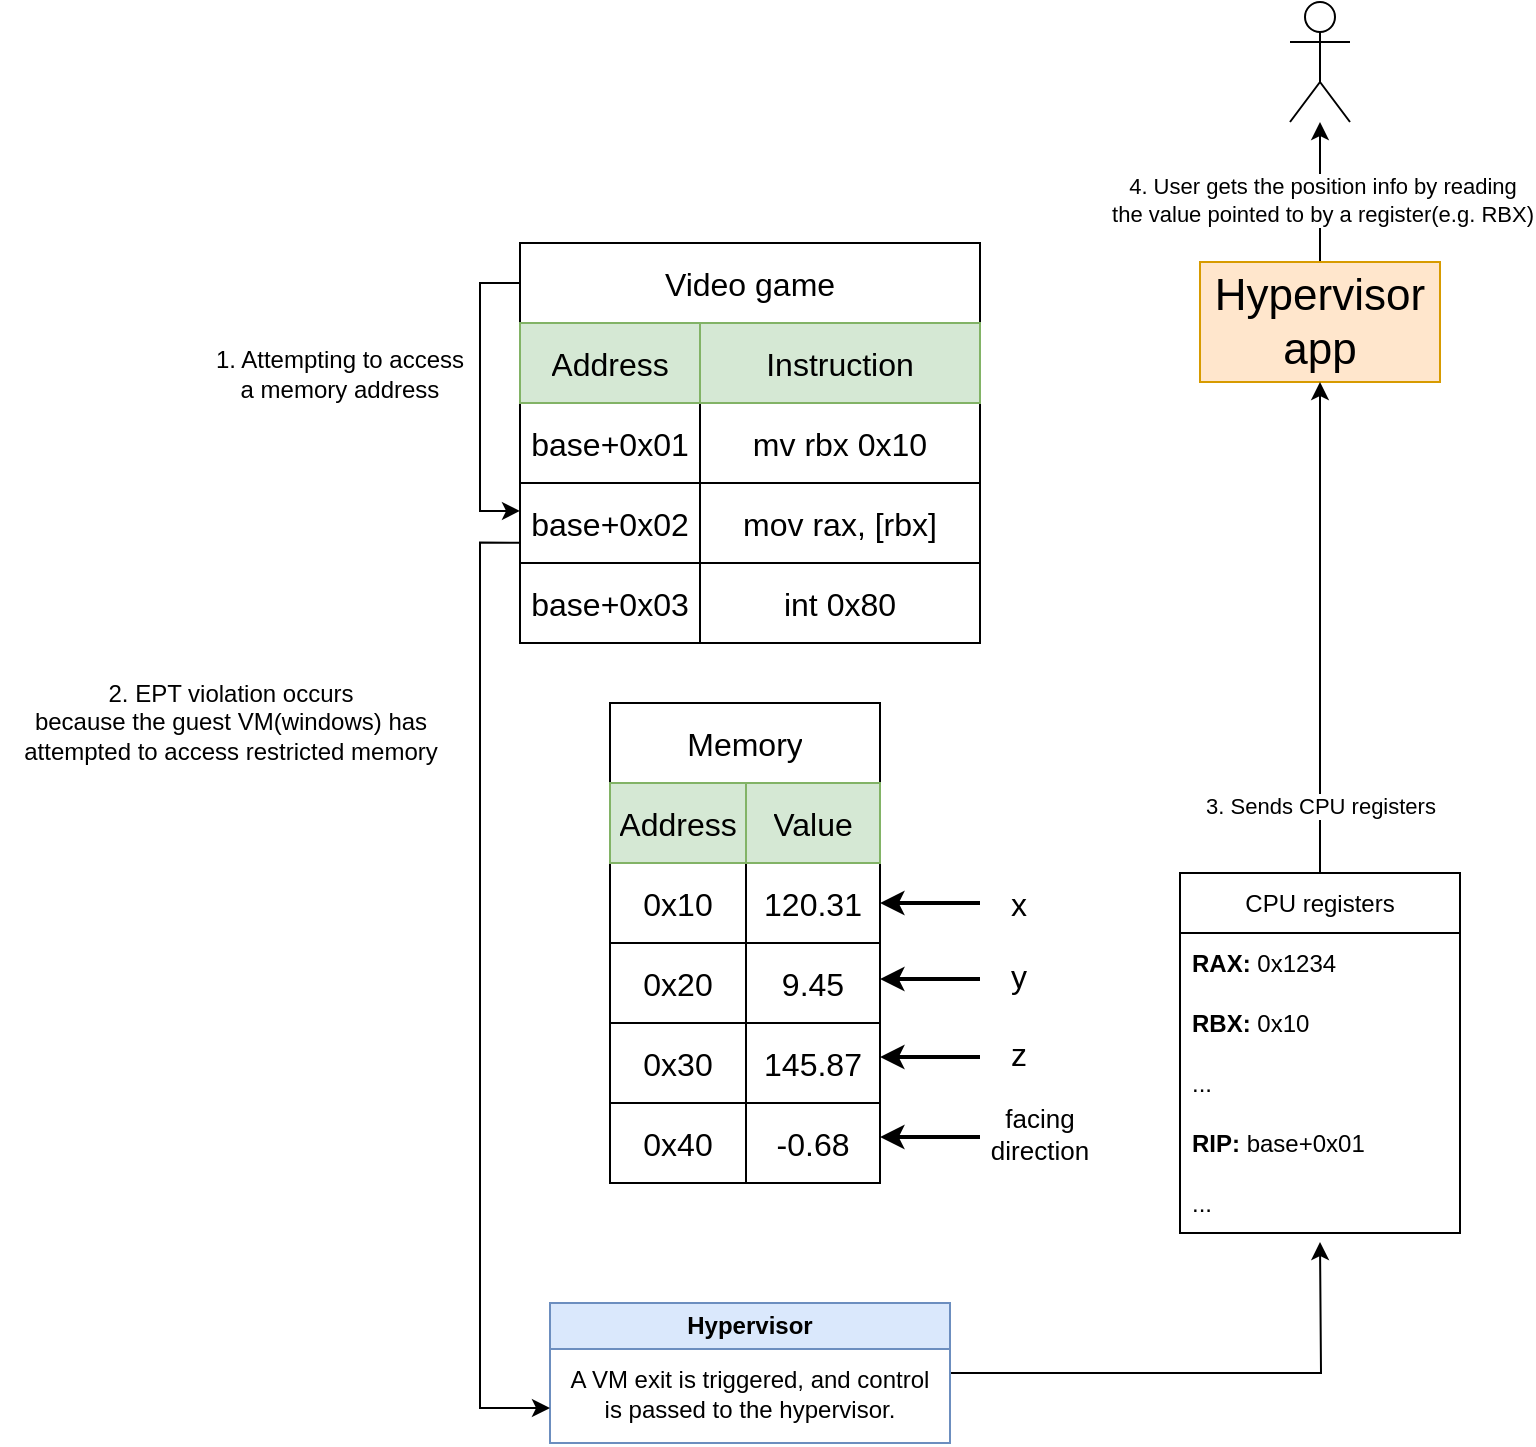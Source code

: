 <mxfile version="26.0.14">
  <diagram name="Page-1" id="G9ifJQ4g6TrN1BijheMH">
    <mxGraphModel dx="1430" dy="790" grid="1" gridSize="10" guides="1" tooltips="1" connect="1" arrows="1" fold="1" page="1" pageScale="1" pageWidth="850" pageHeight="1100" math="0" shadow="0">
      <root>
        <mxCell id="0" />
        <mxCell id="1" parent="0" />
        <mxCell id="hTknCnMsD0R82yOyaQMN-39" value="" style="shape=table;startSize=0;container=1;collapsible=0;childLayout=tableLayout;fontSize=16;" parent="1" vertex="1">
          <mxGeometry x="375" y="440.53" width="135" height="240" as="geometry" />
        </mxCell>
        <mxCell id="hTknCnMsD0R82yOyaQMN-40" value="" style="shape=tableRow;horizontal=0;startSize=0;swimlaneHead=0;swimlaneBody=0;strokeColor=inherit;top=0;left=0;bottom=0;right=0;collapsible=0;dropTarget=0;fillColor=none;points=[[0,0.5],[1,0.5]];portConstraint=eastwest;fontSize=16;" parent="hTknCnMsD0R82yOyaQMN-39" vertex="1">
          <mxGeometry width="135" height="40" as="geometry" />
        </mxCell>
        <mxCell id="hTknCnMsD0R82yOyaQMN-41" value="Memory" style="shape=partialRectangle;html=1;whiteSpace=wrap;connectable=0;strokeColor=inherit;overflow=hidden;fillColor=none;top=0;left=0;bottom=0;right=0;pointerEvents=1;fontSize=16;rowspan=1;colspan=2;" parent="hTknCnMsD0R82yOyaQMN-40" vertex="1">
          <mxGeometry width="135" height="40" as="geometry">
            <mxRectangle width="68" height="40" as="alternateBounds" />
          </mxGeometry>
        </mxCell>
        <mxCell id="hTknCnMsD0R82yOyaQMN-42" value="" style="shape=partialRectangle;html=1;whiteSpace=wrap;connectable=0;strokeColor=inherit;overflow=hidden;fillColor=none;top=0;left=0;bottom=0;right=0;pointerEvents=1;fontSize=16;" parent="hTknCnMsD0R82yOyaQMN-40" vertex="1" visible="0">
          <mxGeometry x="68" width="67" height="40" as="geometry">
            <mxRectangle width="67" height="40" as="alternateBounds" />
          </mxGeometry>
        </mxCell>
        <mxCell id="hTknCnMsD0R82yOyaQMN-44" value="" style="shape=tableRow;horizontal=0;startSize=0;swimlaneHead=0;swimlaneBody=0;strokeColor=inherit;top=0;left=0;bottom=0;right=0;collapsible=0;dropTarget=0;fillColor=none;points=[[0,0.5],[1,0.5]];portConstraint=eastwest;fontSize=16;" parent="hTknCnMsD0R82yOyaQMN-39" vertex="1">
          <mxGeometry y="40" width="135" height="40" as="geometry" />
        </mxCell>
        <mxCell id="hTknCnMsD0R82yOyaQMN-45" value="Address" style="shape=partialRectangle;html=1;whiteSpace=wrap;connectable=0;strokeColor=#82b366;overflow=hidden;fillColor=#d5e8d4;top=1;left=1;bottom=1;right=1;pointerEvents=1;fontSize=16;" parent="hTknCnMsD0R82yOyaQMN-44" vertex="1">
          <mxGeometry width="68" height="40" as="geometry">
            <mxRectangle width="68" height="40" as="alternateBounds" />
          </mxGeometry>
        </mxCell>
        <mxCell id="hTknCnMsD0R82yOyaQMN-46" value="Value" style="shape=partialRectangle;html=1;whiteSpace=wrap;connectable=0;strokeColor=#82b366;overflow=hidden;fillColor=#d5e8d4;top=1;left=1;bottom=1;right=1;pointerEvents=1;fontSize=16;" parent="hTknCnMsD0R82yOyaQMN-44" vertex="1">
          <mxGeometry x="68" width="67" height="40" as="geometry">
            <mxRectangle width="67" height="40" as="alternateBounds" />
          </mxGeometry>
        </mxCell>
        <mxCell id="hTknCnMsD0R82yOyaQMN-48" value="" style="shape=tableRow;horizontal=0;startSize=0;swimlaneHead=0;swimlaneBody=0;strokeColor=inherit;top=0;left=0;bottom=0;right=0;collapsible=0;dropTarget=0;fillColor=none;points=[[0,0.5],[1,0.5]];portConstraint=eastwest;fontSize=16;" parent="hTknCnMsD0R82yOyaQMN-39" vertex="1">
          <mxGeometry y="80" width="135" height="40" as="geometry" />
        </mxCell>
        <mxCell id="hTknCnMsD0R82yOyaQMN-49" value="0x10" style="shape=partialRectangle;html=1;whiteSpace=wrap;connectable=0;strokeColor=inherit;overflow=hidden;fillColor=none;top=0;left=0;bottom=0;right=0;pointerEvents=1;fontSize=16;" parent="hTknCnMsD0R82yOyaQMN-48" vertex="1">
          <mxGeometry width="68" height="40" as="geometry">
            <mxRectangle width="68" height="40" as="alternateBounds" />
          </mxGeometry>
        </mxCell>
        <mxCell id="hTknCnMsD0R82yOyaQMN-50" value="120.31" style="shape=partialRectangle;html=1;whiteSpace=wrap;connectable=0;strokeColor=inherit;overflow=hidden;fillColor=none;top=0;left=0;bottom=0;right=0;pointerEvents=1;fontSize=16;" parent="hTknCnMsD0R82yOyaQMN-48" vertex="1">
          <mxGeometry x="68" width="67" height="40" as="geometry">
            <mxRectangle width="67" height="40" as="alternateBounds" />
          </mxGeometry>
        </mxCell>
        <mxCell id="hTknCnMsD0R82yOyaQMN-58" style="shape=tableRow;horizontal=0;startSize=0;swimlaneHead=0;swimlaneBody=0;strokeColor=inherit;top=0;left=0;bottom=0;right=0;collapsible=0;dropTarget=0;fillColor=none;points=[[0,0.5],[1,0.5]];portConstraint=eastwest;fontSize=16;" parent="hTknCnMsD0R82yOyaQMN-39" vertex="1">
          <mxGeometry y="120" width="135" height="40" as="geometry" />
        </mxCell>
        <mxCell id="hTknCnMsD0R82yOyaQMN-59" value="0x20" style="shape=partialRectangle;html=1;whiteSpace=wrap;connectable=0;strokeColor=inherit;overflow=hidden;fillColor=none;top=0;left=0;bottom=0;right=0;pointerEvents=1;fontSize=16;align=center;" parent="hTknCnMsD0R82yOyaQMN-58" vertex="1">
          <mxGeometry width="68" height="40" as="geometry">
            <mxRectangle width="68" height="40" as="alternateBounds" />
          </mxGeometry>
        </mxCell>
        <mxCell id="hTknCnMsD0R82yOyaQMN-60" value="9.45" style="shape=partialRectangle;html=1;whiteSpace=wrap;connectable=0;strokeColor=inherit;overflow=hidden;fillColor=none;top=0;left=0;bottom=0;right=0;pointerEvents=1;fontSize=16;" parent="hTknCnMsD0R82yOyaQMN-58" vertex="1">
          <mxGeometry x="68" width="67" height="40" as="geometry">
            <mxRectangle width="67" height="40" as="alternateBounds" />
          </mxGeometry>
        </mxCell>
        <mxCell id="hTknCnMsD0R82yOyaQMN-55" style="shape=tableRow;horizontal=0;startSize=0;swimlaneHead=0;swimlaneBody=0;strokeColor=inherit;top=0;left=0;bottom=0;right=0;collapsible=0;dropTarget=0;fillColor=none;points=[[0,0.5],[1,0.5]];portConstraint=eastwest;fontSize=16;" parent="hTknCnMsD0R82yOyaQMN-39" vertex="1">
          <mxGeometry y="160" width="135" height="40" as="geometry" />
        </mxCell>
        <mxCell id="hTknCnMsD0R82yOyaQMN-56" value="0x30" style="shape=partialRectangle;html=1;whiteSpace=wrap;connectable=0;strokeColor=inherit;overflow=hidden;fillColor=none;top=0;left=0;bottom=0;right=0;pointerEvents=1;fontSize=16;" parent="hTknCnMsD0R82yOyaQMN-55" vertex="1">
          <mxGeometry width="68" height="40" as="geometry">
            <mxRectangle width="68" height="40" as="alternateBounds" />
          </mxGeometry>
        </mxCell>
        <mxCell id="hTknCnMsD0R82yOyaQMN-57" value="145.87" style="shape=partialRectangle;html=1;whiteSpace=wrap;connectable=0;strokeColor=inherit;overflow=hidden;fillColor=none;top=0;left=0;bottom=0;right=0;pointerEvents=1;fontSize=16;" parent="hTknCnMsD0R82yOyaQMN-55" vertex="1">
          <mxGeometry x="68" width="67" height="40" as="geometry">
            <mxRectangle width="67" height="40" as="alternateBounds" />
          </mxGeometry>
        </mxCell>
        <mxCell id="hTknCnMsD0R82yOyaQMN-52" style="shape=tableRow;horizontal=0;startSize=0;swimlaneHead=0;swimlaneBody=0;strokeColor=inherit;top=0;left=0;bottom=0;right=0;collapsible=0;dropTarget=0;fillColor=none;points=[[0,0.5],[1,0.5]];portConstraint=eastwest;fontSize=16;" parent="hTknCnMsD0R82yOyaQMN-39" vertex="1">
          <mxGeometry y="200" width="135" height="40" as="geometry" />
        </mxCell>
        <mxCell id="hTknCnMsD0R82yOyaQMN-53" value="0x40" style="shape=partialRectangle;html=1;whiteSpace=wrap;connectable=0;strokeColor=inherit;overflow=hidden;fillColor=none;top=0;left=0;bottom=0;right=0;pointerEvents=1;fontSize=16;" parent="hTknCnMsD0R82yOyaQMN-52" vertex="1">
          <mxGeometry width="68" height="40" as="geometry">
            <mxRectangle width="68" height="40" as="alternateBounds" />
          </mxGeometry>
        </mxCell>
        <mxCell id="hTknCnMsD0R82yOyaQMN-54" value="-0.68" style="shape=partialRectangle;html=1;whiteSpace=wrap;connectable=0;strokeColor=inherit;overflow=hidden;fillColor=none;top=0;left=0;bottom=0;right=0;pointerEvents=1;fontSize=16;" parent="hTknCnMsD0R82yOyaQMN-52" vertex="1">
          <mxGeometry x="68" width="67" height="40" as="geometry">
            <mxRectangle width="67" height="40" as="alternateBounds" />
          </mxGeometry>
        </mxCell>
        <mxCell id="hTknCnMsD0R82yOyaQMN-61" value="" style="endArrow=classic;html=1;rounded=0;entryX=1;entryY=0.5;entryDx=0;entryDy=0;strokeWidth=2;exitX=0;exitY=0.5;exitDx=0;exitDy=0;" parent="1" source="hTknCnMsD0R82yOyaQMN-64" target="hTknCnMsD0R82yOyaQMN-48" edge="1">
          <mxGeometry width="50" height="50" relative="1" as="geometry">
            <mxPoint x="805" y="310.53" as="sourcePoint" />
            <mxPoint x="855" y="320.53" as="targetPoint" />
          </mxGeometry>
        </mxCell>
        <mxCell id="hTknCnMsD0R82yOyaQMN-64" value="&lt;font style=&quot;font-size: 16px;&quot;&gt;x&lt;/font&gt;" style="text;html=1;align=center;verticalAlign=middle;whiteSpace=wrap;rounded=0;" parent="1" vertex="1">
          <mxGeometry x="560" y="525.53" width="39" height="30" as="geometry" />
        </mxCell>
        <mxCell id="hTknCnMsD0R82yOyaQMN-67" value="" style="endArrow=classic;html=1;rounded=0;entryX=1;entryY=0.5;entryDx=0;entryDy=0;strokeWidth=2;" parent="1" edge="1">
          <mxGeometry width="50" height="50" relative="1" as="geometry">
            <mxPoint x="560" y="578.53" as="sourcePoint" />
            <mxPoint x="510" y="578.53" as="targetPoint" />
          </mxGeometry>
        </mxCell>
        <mxCell id="hTknCnMsD0R82yOyaQMN-68" value="&lt;font style=&quot;font-size: 16px;&quot;&gt;y&lt;/font&gt;" style="text;html=1;align=center;verticalAlign=middle;whiteSpace=wrap;rounded=0;" parent="1" vertex="1">
          <mxGeometry x="560" y="561.53" width="39" height="30" as="geometry" />
        </mxCell>
        <mxCell id="hTknCnMsD0R82yOyaQMN-69" value="" style="endArrow=classic;html=1;rounded=0;entryX=1;entryY=0.5;entryDx=0;entryDy=0;strokeWidth=2;" parent="1" edge="1">
          <mxGeometry width="50" height="50" relative="1" as="geometry">
            <mxPoint x="560" y="617.53" as="sourcePoint" />
            <mxPoint x="510" y="617.53" as="targetPoint" />
          </mxGeometry>
        </mxCell>
        <mxCell id="hTknCnMsD0R82yOyaQMN-70" value="&lt;font style=&quot;font-size: 16px;&quot;&gt;z&lt;/font&gt;" style="text;html=1;align=center;verticalAlign=middle;whiteSpace=wrap;rounded=0;" parent="1" vertex="1">
          <mxGeometry x="560" y="600.53" width="39" height="30" as="geometry" />
        </mxCell>
        <mxCell id="hTknCnMsD0R82yOyaQMN-71" value="" style="endArrow=classic;html=1;rounded=0;entryX=1;entryY=0.5;entryDx=0;entryDy=0;strokeWidth=2;" parent="1" edge="1">
          <mxGeometry width="50" height="50" relative="1" as="geometry">
            <mxPoint x="560" y="657.53" as="sourcePoint" />
            <mxPoint x="510" y="657.53" as="targetPoint" />
          </mxGeometry>
        </mxCell>
        <mxCell id="hTknCnMsD0R82yOyaQMN-72" value="&lt;font style=&quot;font-size: 13px;&quot;&gt;facing direction&lt;/font&gt;" style="text;html=1;align=center;verticalAlign=middle;whiteSpace=wrap;rounded=0;" parent="1" vertex="1">
          <mxGeometry x="560" y="640.53" width="60" height="30" as="geometry" />
        </mxCell>
        <mxCell id="hTknCnMsD0R82yOyaQMN-74" value="" style="shape=table;startSize=0;container=1;collapsible=0;childLayout=tableLayout;fontSize=16;" parent="1" vertex="1">
          <mxGeometry x="330" y="210.53" width="230" height="200" as="geometry" />
        </mxCell>
        <mxCell id="hTknCnMsD0R82yOyaQMN-75" value="" style="shape=tableRow;horizontal=0;startSize=0;swimlaneHead=0;swimlaneBody=0;strokeColor=inherit;top=0;left=0;bottom=0;right=0;collapsible=0;dropTarget=0;fillColor=none;points=[[0,0.5],[1,0.5]];portConstraint=eastwest;fontSize=16;" parent="hTknCnMsD0R82yOyaQMN-74" vertex="1">
          <mxGeometry width="230" height="40" as="geometry" />
        </mxCell>
        <mxCell id="hTknCnMsD0R82yOyaQMN-76" value="Video game" style="shape=partialRectangle;html=1;whiteSpace=wrap;connectable=0;strokeColor=inherit;overflow=hidden;fillColor=none;top=0;left=0;bottom=0;right=0;pointerEvents=1;fontSize=16;rowspan=1;colspan=2;" parent="hTknCnMsD0R82yOyaQMN-75" vertex="1">
          <mxGeometry width="230" height="40" as="geometry">
            <mxRectangle width="90" height="40" as="alternateBounds" />
          </mxGeometry>
        </mxCell>
        <mxCell id="hTknCnMsD0R82yOyaQMN-77" value="" style="shape=partialRectangle;html=1;whiteSpace=wrap;connectable=0;strokeColor=inherit;overflow=hidden;fillColor=none;top=0;left=0;bottom=0;right=0;pointerEvents=1;fontSize=16;" parent="hTknCnMsD0R82yOyaQMN-75" vertex="1" visible="0">
          <mxGeometry x="90" width="140" height="40" as="geometry">
            <mxRectangle width="140" height="40" as="alternateBounds" />
          </mxGeometry>
        </mxCell>
        <mxCell id="hTknCnMsD0R82yOyaQMN-78" value="" style="shape=tableRow;horizontal=0;startSize=0;swimlaneHead=0;swimlaneBody=0;strokeColor=inherit;top=0;left=0;bottom=0;right=0;collapsible=0;dropTarget=0;fillColor=none;points=[[0,0.5],[1,0.5]];portConstraint=eastwest;fontSize=16;" parent="hTknCnMsD0R82yOyaQMN-74" vertex="1">
          <mxGeometry y="40" width="230" height="40" as="geometry" />
        </mxCell>
        <mxCell id="hTknCnMsD0R82yOyaQMN-79" value="Address" style="shape=partialRectangle;html=1;whiteSpace=wrap;connectable=0;strokeColor=#82b366;overflow=hidden;fillColor=#d5e8d4;top=1;left=1;bottom=1;right=1;pointerEvents=1;fontSize=16;" parent="hTknCnMsD0R82yOyaQMN-78" vertex="1">
          <mxGeometry width="90" height="40" as="geometry">
            <mxRectangle width="90" height="40" as="alternateBounds" />
          </mxGeometry>
        </mxCell>
        <mxCell id="hTknCnMsD0R82yOyaQMN-80" value="Instruction" style="shape=partialRectangle;html=1;whiteSpace=wrap;connectable=0;strokeColor=#82b366;overflow=hidden;fillColor=#d5e8d4;top=1;left=1;bottom=1;right=1;pointerEvents=1;fontSize=16;" parent="hTknCnMsD0R82yOyaQMN-78" vertex="1">
          <mxGeometry x="90" width="140" height="40" as="geometry">
            <mxRectangle width="140" height="40" as="alternateBounds" />
          </mxGeometry>
        </mxCell>
        <mxCell id="hTknCnMsD0R82yOyaQMN-81" value="" style="shape=tableRow;horizontal=0;startSize=0;swimlaneHead=0;swimlaneBody=0;strokeColor=inherit;top=0;left=0;bottom=0;right=0;collapsible=0;dropTarget=0;fillColor=none;points=[[0,0.5],[1,0.5]];portConstraint=eastwest;fontSize=16;" parent="hTknCnMsD0R82yOyaQMN-74" vertex="1">
          <mxGeometry y="80" width="230" height="40" as="geometry" />
        </mxCell>
        <mxCell id="hTknCnMsD0R82yOyaQMN-82" value="base+0x01" style="shape=partialRectangle;html=1;whiteSpace=wrap;connectable=0;strokeColor=inherit;overflow=hidden;fillColor=none;top=0;left=0;bottom=0;right=0;pointerEvents=1;fontSize=16;" parent="hTknCnMsD0R82yOyaQMN-81" vertex="1">
          <mxGeometry width="90" height="40" as="geometry">
            <mxRectangle width="90" height="40" as="alternateBounds" />
          </mxGeometry>
        </mxCell>
        <mxCell id="hTknCnMsD0R82yOyaQMN-83" value="mv rbx 0x10" style="shape=partialRectangle;html=1;whiteSpace=wrap;connectable=0;strokeColor=inherit;overflow=hidden;fillColor=none;top=0;left=0;bottom=0;right=0;pointerEvents=1;fontSize=16;" parent="hTknCnMsD0R82yOyaQMN-81" vertex="1">
          <mxGeometry x="90" width="140" height="40" as="geometry">
            <mxRectangle width="140" height="40" as="alternateBounds" />
          </mxGeometry>
        </mxCell>
        <mxCell id="hTknCnMsD0R82yOyaQMN-84" style="shape=tableRow;horizontal=0;startSize=0;swimlaneHead=0;swimlaneBody=0;strokeColor=inherit;top=0;left=0;bottom=0;right=0;collapsible=0;dropTarget=0;fillColor=none;points=[[0,0.5],[1,0.5]];portConstraint=eastwest;fontSize=16;" parent="hTknCnMsD0R82yOyaQMN-74" vertex="1">
          <mxGeometry y="120" width="230" height="40" as="geometry" />
        </mxCell>
        <mxCell id="hTknCnMsD0R82yOyaQMN-85" value="base+0x02" style="shape=partialRectangle;html=1;whiteSpace=wrap;connectable=0;strokeColor=inherit;overflow=hidden;fillColor=none;top=0;left=0;bottom=0;right=0;pointerEvents=1;fontSize=16;align=center;" parent="hTknCnMsD0R82yOyaQMN-84" vertex="1">
          <mxGeometry width="90" height="40" as="geometry">
            <mxRectangle width="90" height="40" as="alternateBounds" />
          </mxGeometry>
        </mxCell>
        <mxCell id="hTknCnMsD0R82yOyaQMN-86" value="mov rax, [rbx]" style="shape=partialRectangle;html=1;whiteSpace=wrap;connectable=0;strokeColor=inherit;overflow=hidden;fillColor=none;top=0;left=0;bottom=0;right=0;pointerEvents=1;fontSize=16;" parent="hTknCnMsD0R82yOyaQMN-84" vertex="1">
          <mxGeometry x="90" width="140" height="40" as="geometry">
            <mxRectangle width="140" height="40" as="alternateBounds" />
          </mxGeometry>
        </mxCell>
        <mxCell id="hTknCnMsD0R82yOyaQMN-87" style="shape=tableRow;horizontal=0;startSize=0;swimlaneHead=0;swimlaneBody=0;strokeColor=inherit;top=0;left=0;bottom=0;right=0;collapsible=0;dropTarget=0;fillColor=none;points=[[0,0.5],[1,0.5]];portConstraint=eastwest;fontSize=16;" parent="hTknCnMsD0R82yOyaQMN-74" vertex="1">
          <mxGeometry y="160" width="230" height="40" as="geometry" />
        </mxCell>
        <mxCell id="hTknCnMsD0R82yOyaQMN-88" value="base+0x03" style="shape=partialRectangle;html=1;whiteSpace=wrap;connectable=0;strokeColor=inherit;overflow=hidden;fillColor=none;top=0;left=0;bottom=0;right=0;pointerEvents=1;fontSize=16;" parent="hTknCnMsD0R82yOyaQMN-87" vertex="1">
          <mxGeometry width="90" height="40" as="geometry">
            <mxRectangle width="90" height="40" as="alternateBounds" />
          </mxGeometry>
        </mxCell>
        <mxCell id="hTknCnMsD0R82yOyaQMN-89" value="int 0x80" style="shape=partialRectangle;html=1;whiteSpace=wrap;connectable=0;strokeColor=inherit;overflow=hidden;fillColor=none;top=0;left=0;bottom=0;right=0;pointerEvents=1;fontSize=16;" parent="hTknCnMsD0R82yOyaQMN-87" vertex="1">
          <mxGeometry x="90" width="140" height="40" as="geometry">
            <mxRectangle width="140" height="40" as="alternateBounds" />
          </mxGeometry>
        </mxCell>
        <mxCell id="JWmT4L1yORnYJgtlnzcr-1" style="edgeStyle=orthogonalEdgeStyle;rounded=0;orthogonalLoop=1;jettySize=auto;html=1;entryX=0;entryY=0.349;entryDx=0;entryDy=0;entryPerimeter=0;" parent="hTknCnMsD0R82yOyaQMN-74" source="hTknCnMsD0R82yOyaQMN-75" target="hTknCnMsD0R82yOyaQMN-84" edge="1">
          <mxGeometry relative="1" as="geometry" />
        </mxCell>
        <mxCell id="hTknCnMsD0R82yOyaQMN-123" style="edgeStyle=orthogonalEdgeStyle;rounded=0;orthogonalLoop=1;jettySize=auto;html=1;" parent="1" source="hTknCnMsD0R82yOyaQMN-107" target="hTknCnMsD0R82yOyaQMN-121" edge="1">
          <mxGeometry relative="1" as="geometry" />
        </mxCell>
        <mxCell id="gRa-sXWzGviKMz2iMS1M-25" value="4. User gets the position info by reading&lt;div&gt;the value pointed to by a register(e.g. RBX)&lt;/div&gt;" style="edgeLabel;html=1;align=center;verticalAlign=middle;resizable=0;points=[];" vertex="1" connectable="0" parent="hTknCnMsD0R82yOyaQMN-123">
          <mxGeometry x="-0.103" y="-1" relative="1" as="geometry">
            <mxPoint as="offset" />
          </mxGeometry>
        </mxCell>
        <mxCell id="hTknCnMsD0R82yOyaQMN-107" value="&lt;font style=&quot;font-size: 22px;&quot;&gt;Hypervisor app&lt;/font&gt;" style="rounded=0;whiteSpace=wrap;html=1;fillColor=#ffe6cc;strokeColor=#d79b00;" parent="1" vertex="1">
          <mxGeometry x="670" y="220" width="120" height="60" as="geometry" />
        </mxCell>
        <mxCell id="gRa-sXWzGviKMz2iMS1M-1" style="edgeStyle=orthogonalEdgeStyle;rounded=0;orthogonalLoop=1;jettySize=auto;html=1;" edge="1" parent="1" source="hTknCnMsD0R82yOyaQMN-117">
          <mxGeometry relative="1" as="geometry">
            <mxPoint x="730" y="710" as="targetPoint" />
          </mxGeometry>
        </mxCell>
        <mxCell id="hTknCnMsD0R82yOyaQMN-117" value="Hypervisor" style="swimlane;whiteSpace=wrap;html=1;fillColor=#dae8fc;strokeColor=#6c8ebf;" parent="1" vertex="1">
          <mxGeometry x="345" y="740.53" width="200" height="70" as="geometry" />
        </mxCell>
        <mxCell id="hTknCnMsD0R82yOyaQMN-116" value="A VM exit is triggered, and control is passed to the hypervisor." style="text;html=1;align=center;verticalAlign=middle;whiteSpace=wrap;rounded=0;" parent="hTknCnMsD0R82yOyaQMN-117" vertex="1">
          <mxGeometry x="5" y="30" width="190" height="30" as="geometry" />
        </mxCell>
        <mxCell id="hTknCnMsD0R82yOyaQMN-121" value="" style="shape=umlActor;verticalLabelPosition=bottom;verticalAlign=top;html=1;outlineConnect=0;" parent="1" vertex="1">
          <mxGeometry x="715" y="90" width="30" height="60" as="geometry" />
        </mxCell>
        <mxCell id="vp5uU-pqjFL3OQRJQuXN-2" value="&lt;div&gt;1. Attempting to access&lt;/div&gt;&lt;div&gt;a memory address&lt;/div&gt;" style="text;html=1;align=center;verticalAlign=middle;whiteSpace=wrap;rounded=0;" parent="1" vertex="1">
          <mxGeometry x="170" y="260.53" width="140" height="30" as="geometry" />
        </mxCell>
        <mxCell id="souNeoHwD9r7PWRS8cdb-2" value="2. EPT violation occurs&lt;div&gt;because the guest VM(windows)&amp;nbsp;&lt;span style=&quot;background-color: transparent; color: light-dark(rgb(0, 0, 0), rgb(255, 255, 255));&quot;&gt;has&lt;/span&gt;&lt;/div&gt;&lt;div&gt;&lt;span style=&quot;background-color: transparent; color: light-dark(rgb(0, 0, 0), rgb(255, 255, 255));&quot;&gt;attempted to access restricted memory&lt;/span&gt;&lt;/div&gt;" style="text;html=1;align=center;verticalAlign=middle;resizable=0;points=[];autosize=1;strokeColor=none;fillColor=none;" parent="1" vertex="1">
          <mxGeometry x="70" y="420" width="230" height="60" as="geometry" />
        </mxCell>
        <mxCell id="JWmT4L1yORnYJgtlnzcr-2" style="edgeStyle=orthogonalEdgeStyle;rounded=0;orthogonalLoop=1;jettySize=auto;html=1;entryX=0;entryY=0.75;entryDx=0;entryDy=0;exitX=0;exitY=0.745;exitDx=0;exitDy=0;exitPerimeter=0;" parent="1" source="hTknCnMsD0R82yOyaQMN-84" target="hTknCnMsD0R82yOyaQMN-117" edge="1">
          <mxGeometry relative="1" as="geometry" />
        </mxCell>
        <mxCell id="hTknCnMsD0R82yOyaQMN-112" value="" style="shape=image;html=1;verticalAlign=top;verticalLabelPosition=bottom;labelBackgroundColor=#ffffff;imageAspect=0;aspect=fixed;image=https://cdn3.iconfinder.com/data/icons/nx11/Restricted.png" parent="1" vertex="1">
          <mxGeometry x="290" y="430" width="40" height="40" as="geometry" />
        </mxCell>
        <mxCell id="gRa-sXWzGviKMz2iMS1M-2" style="edgeStyle=orthogonalEdgeStyle;rounded=0;orthogonalLoop=1;jettySize=auto;html=1;entryX=0.5;entryY=1;entryDx=0;entryDy=0;" edge="1" parent="1" source="n0i7nUztkejm3BcZ6H6u-1" target="hTknCnMsD0R82yOyaQMN-107">
          <mxGeometry relative="1" as="geometry" />
        </mxCell>
        <mxCell id="gRa-sXWzGviKMz2iMS1M-5" value="3. Sends CPU registers" style="edgeLabel;html=1;align=center;verticalAlign=middle;resizable=0;points=[];" vertex="1" connectable="0" parent="gRa-sXWzGviKMz2iMS1M-2">
          <mxGeometry x="-0.722" relative="1" as="geometry">
            <mxPoint as="offset" />
          </mxGeometry>
        </mxCell>
        <mxCell id="n0i7nUztkejm3BcZ6H6u-1" value="CPU registers" style="swimlane;fontStyle=0;childLayout=stackLayout;horizontal=1;startSize=30;horizontalStack=0;resizeParent=1;resizeParentMax=0;resizeLast=0;collapsible=1;marginBottom=0;whiteSpace=wrap;html=1;" parent="1" vertex="1">
          <mxGeometry x="660" y="525.53" width="140" height="180" as="geometry" />
        </mxCell>
        <mxCell id="n0i7nUztkejm3BcZ6H6u-2" value="&lt;b&gt;RAX:&lt;/b&gt; 0x1234" style="text;strokeColor=none;fillColor=none;align=left;verticalAlign=middle;spacingLeft=4;spacingRight=4;overflow=hidden;points=[[0,0.5],[1,0.5]];portConstraint=eastwest;rotatable=0;whiteSpace=wrap;html=1;" parent="n0i7nUztkejm3BcZ6H6u-1" vertex="1">
          <mxGeometry y="30" width="140" height="30" as="geometry" />
        </mxCell>
        <mxCell id="n0i7nUztkejm3BcZ6H6u-3" value="&lt;b&gt;RBX:&lt;/b&gt; 0x10" style="text;strokeColor=none;fillColor=none;align=left;verticalAlign=middle;spacingLeft=4;spacingRight=4;overflow=hidden;points=[[0,0.5],[1,0.5]];portConstraint=eastwest;rotatable=0;whiteSpace=wrap;html=1;" parent="n0i7nUztkejm3BcZ6H6u-1" vertex="1">
          <mxGeometry y="60" width="140" height="30" as="geometry" />
        </mxCell>
        <mxCell id="n0i7nUztkejm3BcZ6H6u-4" value="..." style="text;strokeColor=none;fillColor=none;align=left;verticalAlign=middle;spacingLeft=4;spacingRight=4;overflow=hidden;points=[[0,0.5],[1,0.5]];portConstraint=eastwest;rotatable=0;whiteSpace=wrap;html=1;" parent="n0i7nUztkejm3BcZ6H6u-1" vertex="1">
          <mxGeometry y="90" width="140" height="30" as="geometry" />
        </mxCell>
        <mxCell id="n0i7nUztkejm3BcZ6H6u-5" value="&lt;b&gt;RIP:&lt;/b&gt; base+0x01" style="text;strokeColor=none;fillColor=none;align=left;verticalAlign=middle;spacingLeft=4;spacingRight=4;overflow=hidden;points=[[0,0.5],[1,0.5]];portConstraint=eastwest;rotatable=0;whiteSpace=wrap;html=1;" parent="n0i7nUztkejm3BcZ6H6u-1" vertex="1">
          <mxGeometry y="120" width="140" height="30" as="geometry" />
        </mxCell>
        <mxCell id="n0i7nUztkejm3BcZ6H6u-6" value="..." style="text;strokeColor=none;fillColor=none;align=left;verticalAlign=middle;spacingLeft=4;spacingRight=4;overflow=hidden;points=[[0,0.5],[1,0.5]];portConstraint=eastwest;rotatable=0;whiteSpace=wrap;html=1;" parent="n0i7nUztkejm3BcZ6H6u-1" vertex="1">
          <mxGeometry y="150" width="140" height="30" as="geometry" />
        </mxCell>
      </root>
    </mxGraphModel>
  </diagram>
</mxfile>
